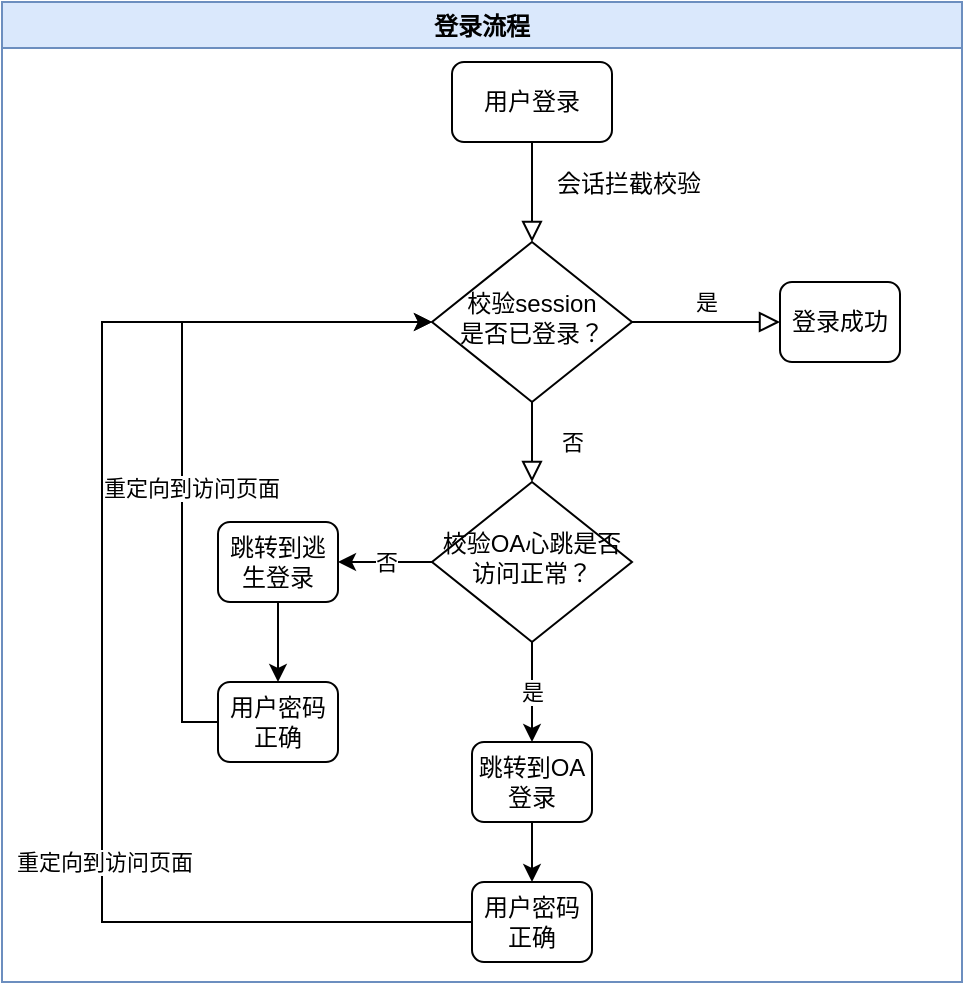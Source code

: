 <mxfile version="16.0.0" type="github">
  <diagram id="C5RBs43oDa-KdzZeNtuy" name="Page-1">
    <mxGraphModel dx="762" dy="451" grid="1" gridSize="10" guides="1" tooltips="1" connect="1" arrows="1" fold="1" page="1" pageScale="1" pageWidth="827" pageHeight="1169" math="0" shadow="0">
      <root>
        <mxCell id="WIyWlLk6GJQsqaUBKTNV-0" />
        <mxCell id="WIyWlLk6GJQsqaUBKTNV-1" parent="WIyWlLk6GJQsqaUBKTNV-0" />
        <mxCell id="WIyWlLk6GJQsqaUBKTNV-2" value="" style="rounded=0;html=1;jettySize=auto;orthogonalLoop=1;fontSize=11;endArrow=block;endFill=0;endSize=8;strokeWidth=1;shadow=0;labelBackgroundColor=none;edgeStyle=orthogonalEdgeStyle;" parent="WIyWlLk6GJQsqaUBKTNV-1" source="WIyWlLk6GJQsqaUBKTNV-3" target="WIyWlLk6GJQsqaUBKTNV-6" edge="1">
          <mxGeometry relative="1" as="geometry" />
        </mxCell>
        <mxCell id="WIyWlLk6GJQsqaUBKTNV-3" value="用户登录" style="rounded=1;whiteSpace=wrap;html=1;fontSize=12;glass=0;strokeWidth=1;shadow=0;" parent="WIyWlLk6GJQsqaUBKTNV-1" vertex="1">
          <mxGeometry x="335" y="80" width="80" height="40" as="geometry" />
        </mxCell>
        <mxCell id="WIyWlLk6GJQsqaUBKTNV-4" value="否" style="rounded=0;html=1;jettySize=auto;orthogonalLoop=1;fontSize=11;endArrow=block;endFill=0;endSize=8;strokeWidth=1;shadow=0;labelBackgroundColor=none;edgeStyle=orthogonalEdgeStyle;" parent="WIyWlLk6GJQsqaUBKTNV-1" source="WIyWlLk6GJQsqaUBKTNV-6" edge="1">
          <mxGeometry y="20" relative="1" as="geometry">
            <mxPoint as="offset" />
            <mxPoint x="375" y="290" as="targetPoint" />
            <Array as="points">
              <mxPoint x="375" y="260" />
              <mxPoint x="375" y="260" />
            </Array>
          </mxGeometry>
        </mxCell>
        <mxCell id="WIyWlLk6GJQsqaUBKTNV-5" value="是" style="edgeStyle=orthogonalEdgeStyle;rounded=0;html=1;jettySize=auto;orthogonalLoop=1;fontSize=11;endArrow=block;endFill=0;endSize=8;strokeWidth=1;shadow=0;labelBackgroundColor=none;" parent="WIyWlLk6GJQsqaUBKTNV-1" source="WIyWlLk6GJQsqaUBKTNV-6" target="WIyWlLk6GJQsqaUBKTNV-7" edge="1">
          <mxGeometry y="10" relative="1" as="geometry">
            <mxPoint as="offset" />
          </mxGeometry>
        </mxCell>
        <mxCell id="WIyWlLk6GJQsqaUBKTNV-6" value="校验session&lt;br&gt;是否已登录？" style="rhombus;whiteSpace=wrap;html=1;shadow=0;fontFamily=Helvetica;fontSize=12;align=center;strokeWidth=1;spacing=6;spacingTop=-4;" parent="WIyWlLk6GJQsqaUBKTNV-1" vertex="1">
          <mxGeometry x="325" y="170" width="100" height="80" as="geometry" />
        </mxCell>
        <mxCell id="WIyWlLk6GJQsqaUBKTNV-7" value="登录成功" style="rounded=1;whiteSpace=wrap;html=1;fontSize=12;glass=0;strokeWidth=1;shadow=0;" parent="WIyWlLk6GJQsqaUBKTNV-1" vertex="1">
          <mxGeometry x="499" y="190" width="60" height="40" as="geometry" />
        </mxCell>
        <mxCell id="4HYKtGoavmofEj-92n3Q-0" value="会话拦截校验" style="text;html=1;align=center;verticalAlign=middle;resizable=0;points=[];autosize=1;strokeColor=none;fillColor=none;" vertex="1" parent="WIyWlLk6GJQsqaUBKTNV-1">
          <mxGeometry x="378" y="131" width="90" height="20" as="geometry" />
        </mxCell>
        <mxCell id="4HYKtGoavmofEj-92n3Q-3" value="是" style="edgeStyle=orthogonalEdgeStyle;rounded=0;orthogonalLoop=1;jettySize=auto;html=1;entryX=0.5;entryY=0;entryDx=0;entryDy=0;" edge="1" parent="WIyWlLk6GJQsqaUBKTNV-1" source="4HYKtGoavmofEj-92n3Q-1" target="4HYKtGoavmofEj-92n3Q-2">
          <mxGeometry relative="1" as="geometry" />
        </mxCell>
        <mxCell id="4HYKtGoavmofEj-92n3Q-5" value="否" style="edgeStyle=orthogonalEdgeStyle;rounded=0;orthogonalLoop=1;jettySize=auto;html=1;entryX=1;entryY=0.5;entryDx=0;entryDy=0;" edge="1" parent="WIyWlLk6GJQsqaUBKTNV-1" source="4HYKtGoavmofEj-92n3Q-1" target="4HYKtGoavmofEj-92n3Q-4">
          <mxGeometry relative="1" as="geometry" />
        </mxCell>
        <mxCell id="4HYKtGoavmofEj-92n3Q-1" value="校验OA心跳是否访问正常？" style="rhombus;whiteSpace=wrap;html=1;shadow=0;fontFamily=Helvetica;fontSize=12;align=center;strokeWidth=1;spacing=6;spacingTop=-4;" vertex="1" parent="WIyWlLk6GJQsqaUBKTNV-1">
          <mxGeometry x="325" y="290" width="100" height="80" as="geometry" />
        </mxCell>
        <mxCell id="4HYKtGoavmofEj-92n3Q-10" style="edgeStyle=orthogonalEdgeStyle;rounded=0;orthogonalLoop=1;jettySize=auto;html=1;" edge="1" parent="WIyWlLk6GJQsqaUBKTNV-1" source="4HYKtGoavmofEj-92n3Q-2" target="4HYKtGoavmofEj-92n3Q-9">
          <mxGeometry relative="1" as="geometry" />
        </mxCell>
        <mxCell id="4HYKtGoavmofEj-92n3Q-2" value="跳转到OA登录" style="rounded=1;whiteSpace=wrap;html=1;fontSize=12;glass=0;strokeWidth=1;shadow=0;" vertex="1" parent="WIyWlLk6GJQsqaUBKTNV-1">
          <mxGeometry x="345" y="420" width="60" height="40" as="geometry" />
        </mxCell>
        <mxCell id="4HYKtGoavmofEj-92n3Q-8" style="edgeStyle=orthogonalEdgeStyle;rounded=0;orthogonalLoop=1;jettySize=auto;html=1;" edge="1" parent="WIyWlLk6GJQsqaUBKTNV-1" source="4HYKtGoavmofEj-92n3Q-4" target="4HYKtGoavmofEj-92n3Q-6">
          <mxGeometry relative="1" as="geometry" />
        </mxCell>
        <mxCell id="4HYKtGoavmofEj-92n3Q-4" value="跳转到逃生登录" style="rounded=1;whiteSpace=wrap;html=1;fontSize=12;glass=0;strokeWidth=1;shadow=0;" vertex="1" parent="WIyWlLk6GJQsqaUBKTNV-1">
          <mxGeometry x="218" y="310" width="60" height="40" as="geometry" />
        </mxCell>
        <mxCell id="4HYKtGoavmofEj-92n3Q-7" value="重定向到访问页面" style="edgeStyle=orthogonalEdgeStyle;rounded=0;orthogonalLoop=1;jettySize=auto;html=1;entryX=0;entryY=0.5;entryDx=0;entryDy=0;exitX=0;exitY=0.5;exitDx=0;exitDy=0;verticalAlign=top;labelPosition=left;verticalLabelPosition=bottom;align=right;" edge="1" parent="WIyWlLk6GJQsqaUBKTNV-1" source="4HYKtGoavmofEj-92n3Q-6" target="WIyWlLk6GJQsqaUBKTNV-6">
          <mxGeometry x="-0.137" y="-50" relative="1" as="geometry">
            <Array as="points">
              <mxPoint x="200" y="410" />
              <mxPoint x="200" y="210" />
            </Array>
            <mxPoint as="offset" />
          </mxGeometry>
        </mxCell>
        <mxCell id="4HYKtGoavmofEj-92n3Q-6" value="用户密码正确" style="rounded=1;whiteSpace=wrap;html=1;fontSize=12;glass=0;strokeWidth=1;shadow=0;" vertex="1" parent="WIyWlLk6GJQsqaUBKTNV-1">
          <mxGeometry x="218" y="390" width="60" height="40" as="geometry" />
        </mxCell>
        <mxCell id="4HYKtGoavmofEj-92n3Q-11" style="edgeStyle=orthogonalEdgeStyle;rounded=0;orthogonalLoop=1;jettySize=auto;html=1;entryX=0;entryY=0.5;entryDx=0;entryDy=0;" edge="1" parent="WIyWlLk6GJQsqaUBKTNV-1" source="4HYKtGoavmofEj-92n3Q-9" target="WIyWlLk6GJQsqaUBKTNV-6">
          <mxGeometry relative="1" as="geometry">
            <Array as="points">
              <mxPoint x="160" y="510" />
              <mxPoint x="160" y="210" />
            </Array>
          </mxGeometry>
        </mxCell>
        <mxCell id="4HYKtGoavmofEj-92n3Q-12" value="重定向到访问页面" style="edgeLabel;html=1;align=center;verticalAlign=middle;resizable=0;points=[];" vertex="1" connectable="0" parent="4HYKtGoavmofEj-92n3Q-11">
          <mxGeometry x="-0.028" y="-1" relative="1" as="geometry">
            <mxPoint y="101" as="offset" />
          </mxGeometry>
        </mxCell>
        <mxCell id="4HYKtGoavmofEj-92n3Q-9" value="用户密码正确" style="rounded=1;whiteSpace=wrap;html=1;fontSize=12;glass=0;strokeWidth=1;shadow=0;" vertex="1" parent="WIyWlLk6GJQsqaUBKTNV-1">
          <mxGeometry x="345" y="490" width="60" height="40" as="geometry" />
        </mxCell>
        <mxCell id="4HYKtGoavmofEj-92n3Q-13" value="登录流程" style="swimlane;fillColor=#dae8fc;strokeColor=#6c8ebf;" vertex="1" parent="WIyWlLk6GJQsqaUBKTNV-1">
          <mxGeometry x="110" y="50" width="480" height="490" as="geometry" />
        </mxCell>
      </root>
    </mxGraphModel>
  </diagram>
</mxfile>
